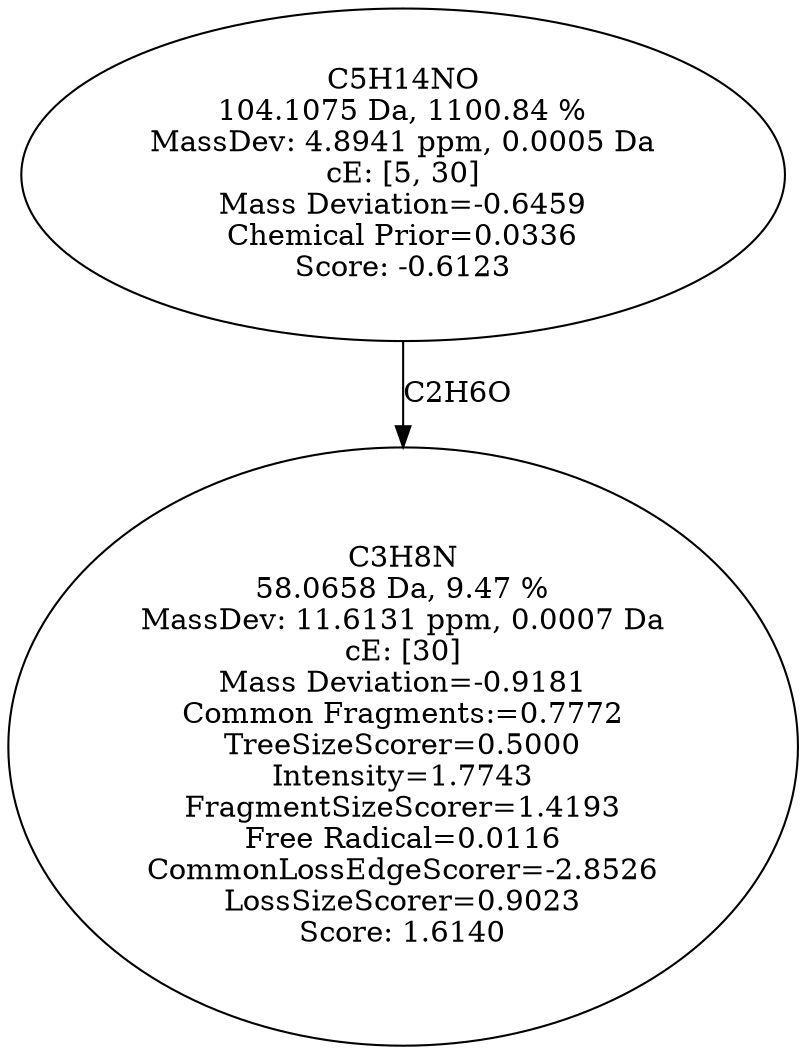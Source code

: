 strict digraph {
v1 [label="C3H8N\n58.0658 Da, 9.47 %\nMassDev: 11.6131 ppm, 0.0007 Da\ncE: [30]\nMass Deviation=-0.9181\nCommon Fragments:=0.7772\nTreeSizeScorer=0.5000\nIntensity=1.7743\nFragmentSizeScorer=1.4193\nFree Radical=0.0116\nCommonLossEdgeScorer=-2.8526\nLossSizeScorer=0.9023\nScore: 1.6140"];
v2 [label="C5H14NO\n104.1075 Da, 1100.84 %\nMassDev: 4.8941 ppm, 0.0005 Da\ncE: [5, 30]\nMass Deviation=-0.6459\nChemical Prior=0.0336\nScore: -0.6123"];
v2 -> v1 [label="C2H6O"];
}